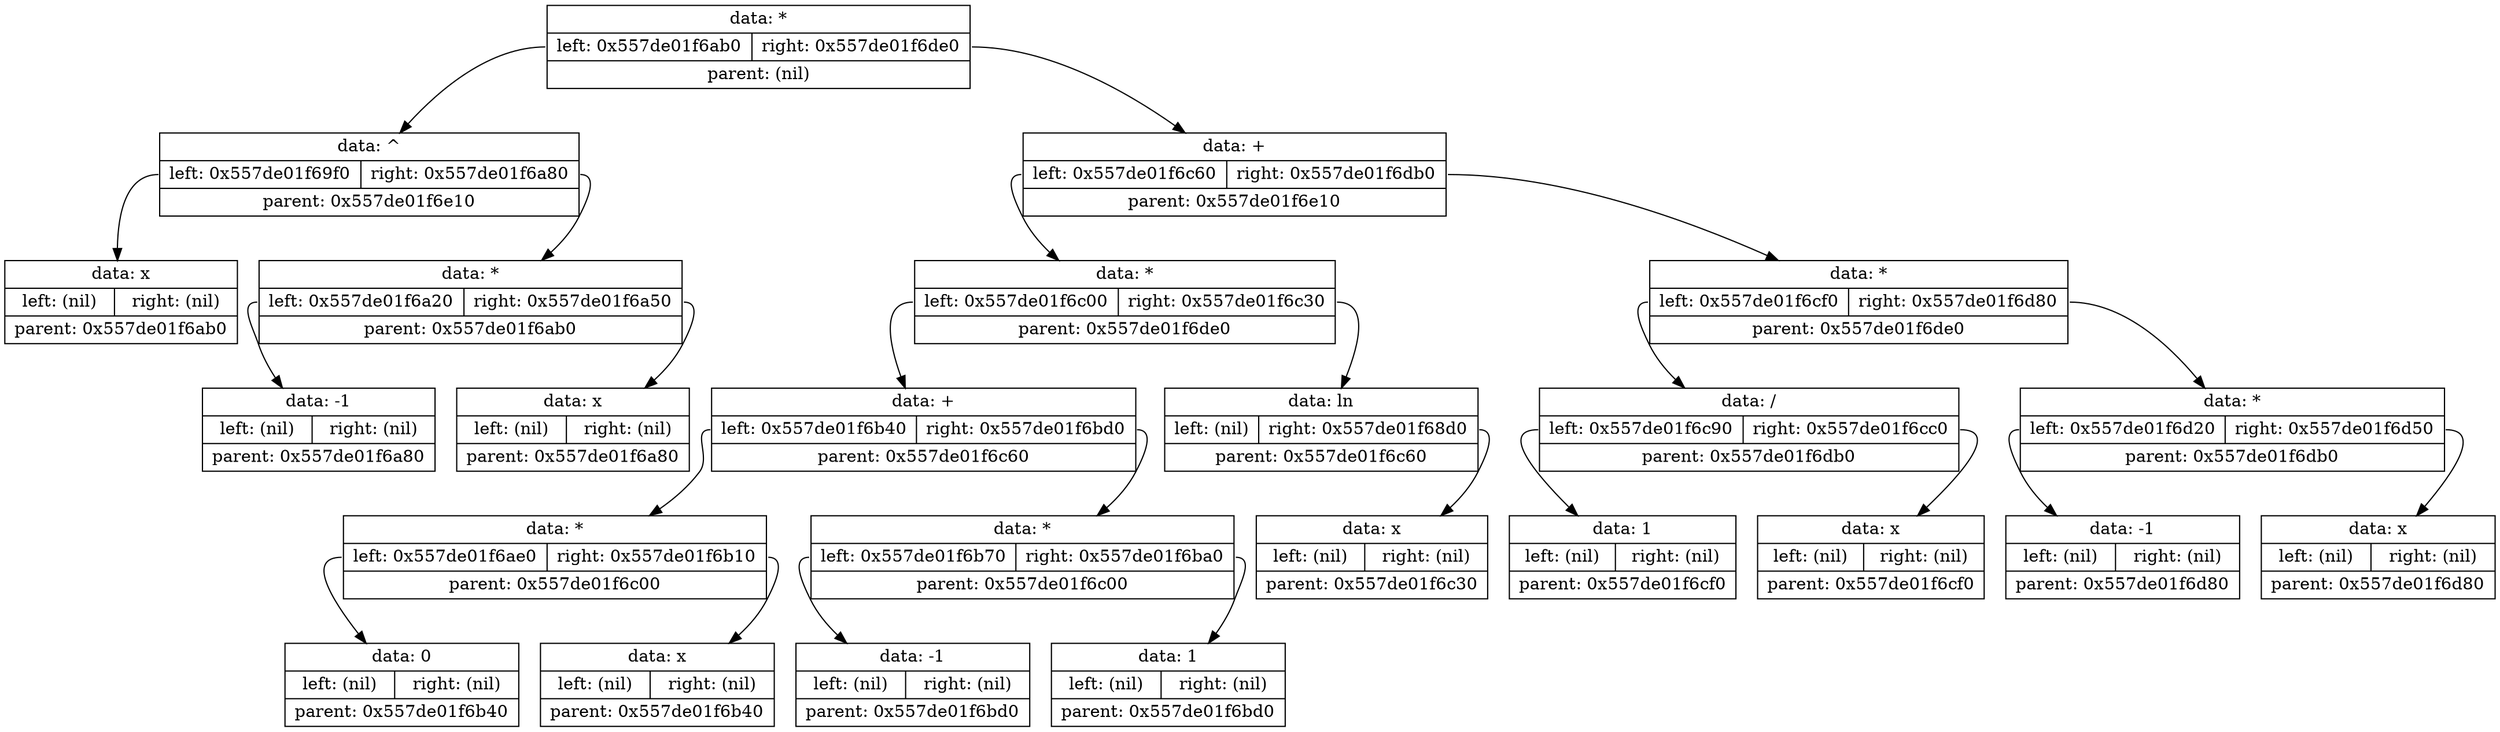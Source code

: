 digraph dump
{
	node0x557de01f6e10 [shape = "record", label = "{<f1>data: *|{<f2>left: 0x557de01f6ab0|<f3>right: 0x557de01f6de0}|<f4>parent: (nil)}"];
	node0x557de01f6ab0 [shape = "record", label = "{<f1>data: ^|{<f2>left: 0x557de01f69f0|<f3>right: 0x557de01f6a80}|<f4>parent: 0x557de01f6e10}"];
	node0x557de01f69f0 [shape = "record", label = "{<f1>data: x|{<f2>left: (nil)|<f3>right: (nil)}|<f4>parent: 0x557de01f6ab0}"];
	node0x557de01f6ab0:f2 -> node0x557de01f69f0
	node0x557de01f6a80 [shape = "record", label = "{<f1>data: *|{<f2>left: 0x557de01f6a20|<f3>right: 0x557de01f6a50}|<f4>parent: 0x557de01f6ab0}"];
	node0x557de01f6a20 [shape = "record", label = "{<f1>data: -1|{<f2>left: (nil)|<f3>right: (nil)}|<f4>parent: 0x557de01f6a80}"];
	node0x557de01f6a80:f2 -> node0x557de01f6a20
	node0x557de01f6a50 [shape = "record", label = "{<f1>data: x|{<f2>left: (nil)|<f3>right: (nil)}|<f4>parent: 0x557de01f6a80}"];
	node0x557de01f6a80:f3 -> node0x557de01f6a50
	node0x557de01f6ab0:f3 -> node0x557de01f6a80
	node0x557de01f6e10:f2 -> node0x557de01f6ab0
	node0x557de01f6de0 [shape = "record", label = "{<f1>data: +|{<f2>left: 0x557de01f6c60|<f3>right: 0x557de01f6db0}|<f4>parent: 0x557de01f6e10}"];
	node0x557de01f6c60 [shape = "record", label = "{<f1>data: *|{<f2>left: 0x557de01f6c00|<f3>right: 0x557de01f6c30}|<f4>parent: 0x557de01f6de0}"];
	node0x557de01f6c00 [shape = "record", label = "{<f1>data: +|{<f2>left: 0x557de01f6b40|<f3>right: 0x557de01f6bd0}|<f4>parent: 0x557de01f6c60}"];
	node0x557de01f6b40 [shape = "record", label = "{<f1>data: *|{<f2>left: 0x557de01f6ae0|<f3>right: 0x557de01f6b10}|<f4>parent: 0x557de01f6c00}"];
	node0x557de01f6ae0 [shape = "record", label = "{<f1>data: 0|{<f2>left: (nil)|<f3>right: (nil)}|<f4>parent: 0x557de01f6b40}"];
	node0x557de01f6b40:f2 -> node0x557de01f6ae0
	node0x557de01f6b10 [shape = "record", label = "{<f1>data: x|{<f2>left: (nil)|<f3>right: (nil)}|<f4>parent: 0x557de01f6b40}"];
	node0x557de01f6b40:f3 -> node0x557de01f6b10
	node0x557de01f6c00:f2 -> node0x557de01f6b40
	node0x557de01f6bd0 [shape = "record", label = "{<f1>data: *|{<f2>left: 0x557de01f6b70|<f3>right: 0x557de01f6ba0}|<f4>parent: 0x557de01f6c00}"];
	node0x557de01f6b70 [shape = "record", label = "{<f1>data: -1|{<f2>left: (nil)|<f3>right: (nil)}|<f4>parent: 0x557de01f6bd0}"];
	node0x557de01f6bd0:f2 -> node0x557de01f6b70
	node0x557de01f6ba0 [shape = "record", label = "{<f1>data: 1|{<f2>left: (nil)|<f3>right: (nil)}|<f4>parent: 0x557de01f6bd0}"];
	node0x557de01f6bd0:f3 -> node0x557de01f6ba0
	node0x557de01f6c00:f3 -> node0x557de01f6bd0
	node0x557de01f6c60:f2 -> node0x557de01f6c00
	node0x557de01f6c30 [shape = "record", label = "{<f1>data: ln|{<f2>left: (nil)|<f3>right: 0x557de01f68d0}|<f4>parent: 0x557de01f6c60}"];
	node0x557de01f68d0 [shape = "record", label = "{<f1>data: x|{<f2>left: (nil)|<f3>right: (nil)}|<f4>parent: 0x557de01f6c30}"];
	node0x557de01f6c30:f3 -> node0x557de01f68d0
	node0x557de01f6c60:f3 -> node0x557de01f6c30
	node0x557de01f6de0:f2 -> node0x557de01f6c60
	node0x557de01f6db0 [shape = "record", label = "{<f1>data: *|{<f2>left: 0x557de01f6cf0|<f3>right: 0x557de01f6d80}|<f4>parent: 0x557de01f6de0}"];
	node0x557de01f6cf0 [shape = "record", label = "{<f1>data: /|{<f2>left: 0x557de01f6c90|<f3>right: 0x557de01f6cc0}|<f4>parent: 0x557de01f6db0}"];
	node0x557de01f6c90 [shape = "record", label = "{<f1>data: 1|{<f2>left: (nil)|<f3>right: (nil)}|<f4>parent: 0x557de01f6cf0}"];
	node0x557de01f6cf0:f2 -> node0x557de01f6c90
	node0x557de01f6cc0 [shape = "record", label = "{<f1>data: x|{<f2>left: (nil)|<f3>right: (nil)}|<f4>parent: 0x557de01f6cf0}"];
	node0x557de01f6cf0:f3 -> node0x557de01f6cc0
	node0x557de01f6db0:f2 -> node0x557de01f6cf0
	node0x557de01f6d80 [shape = "record", label = "{<f1>data: *|{<f2>left: 0x557de01f6d20|<f3>right: 0x557de01f6d50}|<f4>parent: 0x557de01f6db0}"];
	node0x557de01f6d20 [shape = "record", label = "{<f1>data: -1|{<f2>left: (nil)|<f3>right: (nil)}|<f4>parent: 0x557de01f6d80}"];
	node0x557de01f6d80:f2 -> node0x557de01f6d20
	node0x557de01f6d50 [shape = "record", label = "{<f1>data: x|{<f2>left: (nil)|<f3>right: (nil)}|<f4>parent: 0x557de01f6d80}"];
	node0x557de01f6d80:f3 -> node0x557de01f6d50
	node0x557de01f6db0:f3 -> node0x557de01f6d80
	node0x557de01f6de0:f3 -> node0x557de01f6db0
	node0x557de01f6e10:f3 -> node0x557de01f6de0

}
